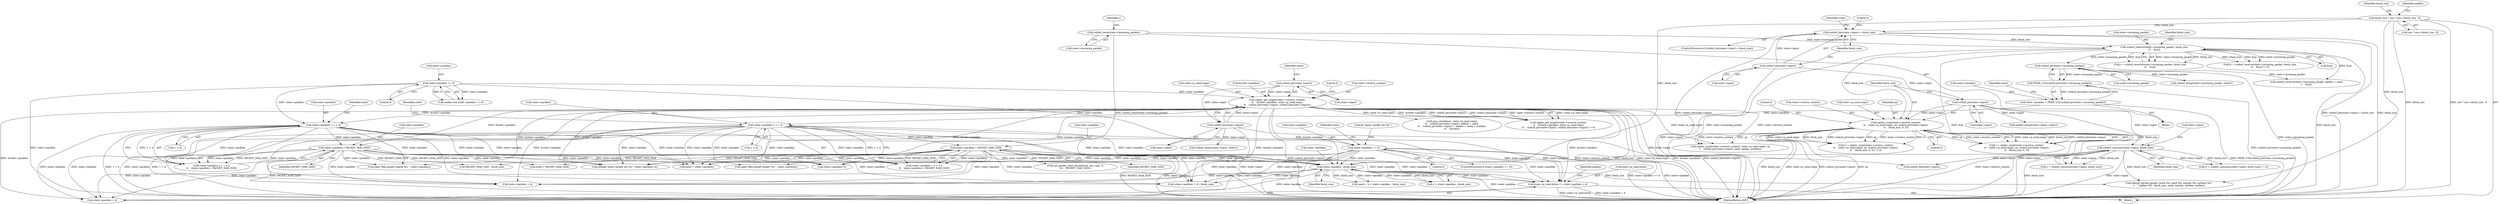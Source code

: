 digraph "0_mindrot_28652bca29046f62c7045e933e6b931de1d16737_0@pointer" {
"1000765" [label="(Call,state->p_read.bytes += state->packlen + 4)"];
"1000259" [label="(Call,cipher_get_length(state->receive_context,\n\t\t    &state->packlen, state->p_read.seqnr,\n\t\t    sshbuf_ptr(state->input), sshbuf_len(state->input)))"];
"1000251" [label="(Call,state->packlen == 0)"];
"1000272" [label="(Call,sshbuf_ptr(state->input))"];
"1000276" [label="(Call,sshbuf_len(state->input))"];
"1000466" [label="(Call,state->packlen - block_size)"];
"1000285" [label="(Call,state->packlen < 1 + 4)"];
"1000292" [label="(Call,state->packlen > PACKET_MAX_SIZE)"];
"1000392" [label="(Call,state->packlen < 1 + 4)"];
"1000381" [label="(Call,state->packlen = PEEK_U32(sshbuf_ptr(state->incoming_packet)))"];
"1000385" [label="(Call,PEEK_U32(sshbuf_ptr(state->incoming_packet)))"];
"1000386" [label="(Call,sshbuf_ptr(state->incoming_packet))"];
"1000349" [label="(Call,sshbuf_reserve(state->incoming_packet, block_size,\n\t\t    &cp))"];
"1000341" [label="(Call,sshbuf_reset(state->incoming_packet))"];
"1000333" [label="(Call,sshbuf_len(state->input) < block_size)"];
"1000334" [label="(Call,sshbuf_len(state->input))"];
"1000224" [label="(Call,block_size = enc ? enc->block_size : 8)"];
"1000399" [label="(Call,state->packlen > PACKET_MAX_SIZE)"];
"1000326" [label="(Call,state->packlen == 0)"];
"1000437" [label="(Call,sshbuf_consume(state->input, block_size))"];
"1000372" [label="(Call,sshbuf_ptr(state->input))"];
"1000362" [label="(Call,cipher_crypt(state->receive_context,\n\t\t    state->p_send.seqnr, cp, sshbuf_ptr(state->input),\n\t\t    block_size, 0, 0))"];
"1000435" [label="(Call,r = sshbuf_consume(state->input, block_size))"];
"1000332" [label="(ControlStructure,if (sshbuf_len(state->input) < block_size))"];
"1000284" [label="(Call,state->packlen < 1 + 4 ||\n\t\t    state->packlen > PACKET_MAX_SIZE)"];
"1000347" [label="(Call,r = sshbuf_reserve(state->incoming_packet, block_size,\n\t\t    &cp))"];
"1000118" [label="(Block,)"];
"1000249" [label="(Call,aadlen && state->packlen == 0)"];
"1000225" [label="(Identifier,block_size)"];
"1000540" [label="(Call,mac_check(mac, state->p_read.seqnr,\n\t\t    sshbuf_ptr(state->input), aadlen + need,\n\t\t    sshbuf_ptr(state->input) + aadlen + need + authlen,\n\t\t    maclen))"];
"1000348" [label="(Identifier,r)"];
"1000331" [label="(Block,)"];
"1000499" [label="(Call,PACKET_MAX_SIZE - block_size)"];
"1000278" [label="(Identifier,state)"];
"1000289" [label="(Call,1 + 4)"];
"1001000" [label="(MethodReturn,RET)"];
"1000771" [label="(Call,state->packlen + 4)"];
"1000455" [label="(Call,need = state->packlen)"];
"1000472" [label="(Call,debug(\"partial packet: block %d, need %d, maclen %d, authlen %d,\"\n\t    \" aadlen %d\", block_size, need, maclen, authlen, aadlen))"];
"1000777" [label="(Identifier,padlen)"];
"1000259" [label="(Call,cipher_get_length(state->receive_context,\n\t\t    &state->packlen, state->p_read.seqnr,\n\t\t    sshbuf_ptr(state->input), sshbuf_len(state->input)))"];
"1000333" [label="(Call,sshbuf_len(state->input) < block_size)"];
"1000371" [label="(Identifier,cp)"];
"1000759" [label="(Call,state->packlen + 4)"];
"1000381" [label="(Call,state->packlen = PEEK_U32(sshbuf_ptr(state->incoming_packet)))"];
"1000343" [label="(Identifier,state)"];
"1000292" [label="(Call,state->packlen > PACKET_MAX_SIZE)"];
"1000377" [label="(Literal,0)"];
"1000445" [label="(Call,debug(\"input: packet len %u\", state->packlen+4))"];
"1000394" [label="(Identifier,state)"];
"1000280" [label="(Literal,0)"];
"1000403" [label="(Identifier,PACKET_MAX_SIZE)"];
"1000393" [label="(Call,state->packlen)"];
"1000446" [label="(Literal,\"input: packet len %u\")"];
"1000303" [label="(Call,logit(\"Bad packet length %u.\", state->packlen))"];
"1000325" [label="(ControlStructure,if (state->packlen == 0))"];
"1000758" [label="(Call,(state->packlen + 4) / block_size)"];
"1000434" [label="(Call,(r = sshbuf_consume(state->input, block_size)) != 0)"];
"1000466" [label="(Call,state->packlen - block_size)"];
"1000766" [label="(Call,state->p_read.bytes)"];
"1000470" [label="(Identifier,block_size)"];
"1000335" [label="(Call,state->input)"];
"1000226" [label="(Call,enc ? enc->block_size : 8)"];
"1000462" [label="(Call,need = 4 + state->packlen - block_size)"];
"1000334" [label="(Call,sshbuf_len(state->input))"];
"1000438" [label="(Call,state->input)"];
"1000285" [label="(Call,state->packlen < 1 + 4)"];
"1000277" [label="(Call,state->input)"];
"1000504" [label="(Call,sshbuf_len(state->input))"];
"1000376" [label="(Identifier,block_size)"];
"1000392" [label="(Call,state->packlen < 1 + 4)"];
"1000441" [label="(Identifier,block_size)"];
"1000260" [label="(Call,state->receive_context)"];
"1000273" [label="(Call,state->input)"];
"1000251" [label="(Call,state->packlen == 0)"];
"1000233" [label="(Identifier,aadlen)"];
"1000363" [label="(Call,state->receive_context)"];
"1000385" [label="(Call,PEEK_U32(sshbuf_ptr(state->incoming_packet)))"];
"1000362" [label="(Call,cipher_crypt(state->receive_context,\n\t\t    state->p_send.seqnr, cp, sshbuf_ptr(state->input),\n\t\t    block_size, 0, 0))"];
"1000400" [label="(Call,state->packlen)"];
"1000330" [label="(Literal,0)"];
"1000366" [label="(Call,state->p_send.seqnr)"];
"1000326" [label="(Call,state->packlen == 0)"];
"1000267" [label="(Call,state->p_read.seqnr)"];
"1000391" [label="(Call,state->packlen < 1 + 4 ||\n\t\t    state->packlen > PACKET_MAX_SIZE)"];
"1000360" [label="(Call,r = cipher_crypt(state->receive_context,\n\t\t    state->p_send.seqnr, cp, sshbuf_ptr(state->input),\n\t\t    block_size, 0, 0))"];
"1000341" [label="(Call,sshbuf_reset(state->incoming_packet))"];
"1000350" [label="(Call,state->incoming_packet)"];
"1000382" [label="(Call,state->packlen)"];
"1000399" [label="(Call,state->packlen > PACKET_MAX_SIZE)"];
"1000298" [label="(Call,sshbuf_dump(state->input, stderr))"];
"1000272" [label="(Call,sshbuf_ptr(state->input))"];
"1000258" [label="(Call,cipher_get_length(state->receive_context,\n\t\t    &state->packlen, state->p_read.seqnr,\n\t\t    sshbuf_ptr(state->input), sshbuf_len(state->input)) != 0)"];
"1000349" [label="(Call,sshbuf_reserve(state->incoming_packet, block_size,\n\t\t    &cp))"];
"1000346" [label="(Call,(r = sshbuf_reserve(state->incoming_packet, block_size,\n\t\t    &cp)) != 0)"];
"1000276" [label="(Call,sshbuf_len(state->input))"];
"1000401" [label="(Identifier,state)"];
"1000373" [label="(Call,state->input)"];
"1000593" [label="(Call,cipher_crypt(state->receive_context, state->p_read.seqnr, cp,\n\t    sshbuf_ptr(state->input), need, aadlen, authlen))"];
"1000296" [label="(Identifier,PACKET_MAX_SIZE)"];
"1000263" [label="(Call,&state->packlen)"];
"1000437" [label="(Call,sshbuf_consume(state->input, block_size))"];
"1000293" [label="(Call,state->packlen)"];
"1000327" [label="(Call,state->packlen)"];
"1000387" [label="(Call,state->incoming_packet)"];
"1000464" [label="(Call,4 + state->packlen - block_size)"];
"1000336" [label="(Identifier,state)"];
"1000286" [label="(Call,state->packlen)"];
"1000252" [label="(Call,state->packlen)"];
"1000386" [label="(Call,sshbuf_ptr(state->incoming_packet))"];
"1000765" [label="(Call,state->p_read.bytes += state->packlen + 4)"];
"1000408" [label="(Call,sshbuf_dump(state->input, stderr))"];
"1000224" [label="(Call,block_size = enc ? enc->block_size : 8)"];
"1000354" [label="(Call,&cp)"];
"1000294" [label="(Identifier,state)"];
"1000338" [label="(Identifier,block_size)"];
"1000427" [label="(Call,ssh_packet_start_discard(ssh, enc, mac, 0,\n\t\t\t    PACKET_MAX_SIZE))"];
"1000447" [label="(Call,state->packlen+4)"];
"1000342" [label="(Call,state->incoming_packet)"];
"1000673" [label="(Call,need > PACKET_MAX_SIZE)"];
"1000372" [label="(Call,sshbuf_ptr(state->input))"];
"1000396" [label="(Call,1 + 4)"];
"1000467" [label="(Call,state->packlen)"];
"1000340" [label="(Literal,0)"];
"1000416" [label="(Call,sshbuf_dump(state->incoming_packet, stderr))"];
"1000359" [label="(Call,(r = cipher_crypt(state->receive_context,\n\t\t    state->p_send.seqnr, cp, sshbuf_ptr(state->input),\n\t\t    block_size, 0, 0)) != 0)"];
"1000578" [label="(Call,sshbuf_reserve(state->incoming_packet, aadlen + need,\n\t    &cp))"];
"1000353" [label="(Identifier,block_size)"];
"1000378" [label="(Literal,0)"];
"1000421" [label="(Call,logit(\"Bad packet length %u.\", state->packlen))"];
"1000255" [label="(Literal,0)"];
"1000765" -> "1000118"  [label="AST: "];
"1000765" -> "1000771"  [label="CFG: "];
"1000766" -> "1000765"  [label="AST: "];
"1000771" -> "1000765"  [label="AST: "];
"1000777" -> "1000765"  [label="CFG: "];
"1000765" -> "1001000"  [label="DDG: state->p_read.bytes"];
"1000765" -> "1001000"  [label="DDG: state->packlen + 4"];
"1000259" -> "1000765"  [label="DDG: &state->packlen"];
"1000466" -> "1000765"  [label="DDG: state->packlen"];
"1000285" -> "1000765"  [label="DDG: state->packlen"];
"1000292" -> "1000765"  [label="DDG: state->packlen"];
"1000392" -> "1000765"  [label="DDG: state->packlen"];
"1000399" -> "1000765"  [label="DDG: state->packlen"];
"1000326" -> "1000765"  [label="DDG: state->packlen"];
"1000259" -> "1000258"  [label="AST: "];
"1000259" -> "1000276"  [label="CFG: "];
"1000260" -> "1000259"  [label="AST: "];
"1000263" -> "1000259"  [label="AST: "];
"1000267" -> "1000259"  [label="AST: "];
"1000272" -> "1000259"  [label="AST: "];
"1000276" -> "1000259"  [label="AST: "];
"1000280" -> "1000259"  [label="CFG: "];
"1000259" -> "1001000"  [label="DDG: state->receive_context"];
"1000259" -> "1001000"  [label="DDG: state->p_read.seqnr"];
"1000259" -> "1001000"  [label="DDG: &state->packlen"];
"1000259" -> "1001000"  [label="DDG: sshbuf_len(state->input)"];
"1000259" -> "1001000"  [label="DDG: sshbuf_ptr(state->input)"];
"1000259" -> "1000258"  [label="DDG: state->p_read.seqnr"];
"1000259" -> "1000258"  [label="DDG: &state->packlen"];
"1000259" -> "1000258"  [label="DDG: sshbuf_ptr(state->input)"];
"1000259" -> "1000258"  [label="DDG: sshbuf_len(state->input)"];
"1000259" -> "1000258"  [label="DDG: state->receive_context"];
"1000251" -> "1000259"  [label="DDG: state->packlen"];
"1000272" -> "1000259"  [label="DDG: state->input"];
"1000276" -> "1000259"  [label="DDG: state->input"];
"1000259" -> "1000285"  [label="DDG: &state->packlen"];
"1000259" -> "1000292"  [label="DDG: &state->packlen"];
"1000259" -> "1000303"  [label="DDG: &state->packlen"];
"1000259" -> "1000445"  [label="DDG: &state->packlen"];
"1000259" -> "1000447"  [label="DDG: &state->packlen"];
"1000259" -> "1000455"  [label="DDG: &state->packlen"];
"1000259" -> "1000466"  [label="DDG: &state->packlen"];
"1000259" -> "1000540"  [label="DDG: state->p_read.seqnr"];
"1000259" -> "1000593"  [label="DDG: state->receive_context"];
"1000259" -> "1000593"  [label="DDG: state->p_read.seqnr"];
"1000259" -> "1000758"  [label="DDG: &state->packlen"];
"1000259" -> "1000759"  [label="DDG: &state->packlen"];
"1000259" -> "1000771"  [label="DDG: &state->packlen"];
"1000251" -> "1000249"  [label="AST: "];
"1000251" -> "1000255"  [label="CFG: "];
"1000252" -> "1000251"  [label="AST: "];
"1000255" -> "1000251"  [label="AST: "];
"1000249" -> "1000251"  [label="CFG: "];
"1000251" -> "1001000"  [label="DDG: state->packlen"];
"1000251" -> "1000249"  [label="DDG: state->packlen"];
"1000251" -> "1000249"  [label="DDG: 0"];
"1000251" -> "1000285"  [label="DDG: state->packlen"];
"1000251" -> "1000326"  [label="DDG: state->packlen"];
"1000272" -> "1000273"  [label="CFG: "];
"1000273" -> "1000272"  [label="AST: "];
"1000278" -> "1000272"  [label="CFG: "];
"1000272" -> "1000276"  [label="DDG: state->input"];
"1000276" -> "1000277"  [label="CFG: "];
"1000277" -> "1000276"  [label="AST: "];
"1000276" -> "1001000"  [label="DDG: state->input"];
"1000276" -> "1000298"  [label="DDG: state->input"];
"1000276" -> "1000504"  [label="DDG: state->input"];
"1000466" -> "1000464"  [label="AST: "];
"1000466" -> "1000470"  [label="CFG: "];
"1000467" -> "1000466"  [label="AST: "];
"1000470" -> "1000466"  [label="AST: "];
"1000464" -> "1000466"  [label="CFG: "];
"1000466" -> "1001000"  [label="DDG: state->packlen"];
"1000466" -> "1000462"  [label="DDG: state->packlen"];
"1000466" -> "1000462"  [label="DDG: block_size"];
"1000466" -> "1000464"  [label="DDG: state->packlen"];
"1000466" -> "1000464"  [label="DDG: block_size"];
"1000285" -> "1000466"  [label="DDG: state->packlen"];
"1000292" -> "1000466"  [label="DDG: state->packlen"];
"1000392" -> "1000466"  [label="DDG: state->packlen"];
"1000399" -> "1000466"  [label="DDG: state->packlen"];
"1000326" -> "1000466"  [label="DDG: state->packlen"];
"1000224" -> "1000466"  [label="DDG: block_size"];
"1000437" -> "1000466"  [label="DDG: block_size"];
"1000466" -> "1000472"  [label="DDG: block_size"];
"1000466" -> "1000758"  [label="DDG: state->packlen"];
"1000466" -> "1000759"  [label="DDG: state->packlen"];
"1000466" -> "1000771"  [label="DDG: state->packlen"];
"1000285" -> "1000284"  [label="AST: "];
"1000285" -> "1000289"  [label="CFG: "];
"1000286" -> "1000285"  [label="AST: "];
"1000289" -> "1000285"  [label="AST: "];
"1000294" -> "1000285"  [label="CFG: "];
"1000284" -> "1000285"  [label="CFG: "];
"1000285" -> "1001000"  [label="DDG: 1 + 4"];
"1000285" -> "1000284"  [label="DDG: state->packlen"];
"1000285" -> "1000284"  [label="DDG: 1 + 4"];
"1000285" -> "1000292"  [label="DDG: state->packlen"];
"1000285" -> "1000303"  [label="DDG: state->packlen"];
"1000285" -> "1000445"  [label="DDG: state->packlen"];
"1000285" -> "1000447"  [label="DDG: state->packlen"];
"1000285" -> "1000455"  [label="DDG: state->packlen"];
"1000285" -> "1000758"  [label="DDG: state->packlen"];
"1000285" -> "1000759"  [label="DDG: state->packlen"];
"1000285" -> "1000771"  [label="DDG: state->packlen"];
"1000292" -> "1000284"  [label="AST: "];
"1000292" -> "1000296"  [label="CFG: "];
"1000293" -> "1000292"  [label="AST: "];
"1000296" -> "1000292"  [label="AST: "];
"1000284" -> "1000292"  [label="CFG: "];
"1000292" -> "1001000"  [label="DDG: PACKET_MAX_SIZE"];
"1000292" -> "1000284"  [label="DDG: state->packlen"];
"1000292" -> "1000284"  [label="DDG: PACKET_MAX_SIZE"];
"1000292" -> "1000303"  [label="DDG: state->packlen"];
"1000292" -> "1000445"  [label="DDG: state->packlen"];
"1000292" -> "1000447"  [label="DDG: state->packlen"];
"1000292" -> "1000455"  [label="DDG: state->packlen"];
"1000292" -> "1000499"  [label="DDG: PACKET_MAX_SIZE"];
"1000292" -> "1000673"  [label="DDG: PACKET_MAX_SIZE"];
"1000292" -> "1000758"  [label="DDG: state->packlen"];
"1000292" -> "1000759"  [label="DDG: state->packlen"];
"1000292" -> "1000771"  [label="DDG: state->packlen"];
"1000392" -> "1000391"  [label="AST: "];
"1000392" -> "1000396"  [label="CFG: "];
"1000393" -> "1000392"  [label="AST: "];
"1000396" -> "1000392"  [label="AST: "];
"1000401" -> "1000392"  [label="CFG: "];
"1000391" -> "1000392"  [label="CFG: "];
"1000392" -> "1001000"  [label="DDG: 1 + 4"];
"1000392" -> "1001000"  [label="DDG: state->packlen"];
"1000392" -> "1000391"  [label="DDG: state->packlen"];
"1000392" -> "1000391"  [label="DDG: 1 + 4"];
"1000381" -> "1000392"  [label="DDG: state->packlen"];
"1000392" -> "1000399"  [label="DDG: state->packlen"];
"1000392" -> "1000421"  [label="DDG: state->packlen"];
"1000392" -> "1000445"  [label="DDG: state->packlen"];
"1000392" -> "1000447"  [label="DDG: state->packlen"];
"1000392" -> "1000455"  [label="DDG: state->packlen"];
"1000392" -> "1000758"  [label="DDG: state->packlen"];
"1000392" -> "1000759"  [label="DDG: state->packlen"];
"1000392" -> "1000771"  [label="DDG: state->packlen"];
"1000381" -> "1000331"  [label="AST: "];
"1000381" -> "1000385"  [label="CFG: "];
"1000382" -> "1000381"  [label="AST: "];
"1000385" -> "1000381"  [label="AST: "];
"1000394" -> "1000381"  [label="CFG: "];
"1000381" -> "1001000"  [label="DDG: PEEK_U32(sshbuf_ptr(state->incoming_packet))"];
"1000385" -> "1000381"  [label="DDG: sshbuf_ptr(state->incoming_packet)"];
"1000385" -> "1000386"  [label="CFG: "];
"1000386" -> "1000385"  [label="AST: "];
"1000385" -> "1001000"  [label="DDG: sshbuf_ptr(state->incoming_packet)"];
"1000386" -> "1000385"  [label="DDG: state->incoming_packet"];
"1000386" -> "1000387"  [label="CFG: "];
"1000387" -> "1000386"  [label="AST: "];
"1000386" -> "1001000"  [label="DDG: state->incoming_packet"];
"1000349" -> "1000386"  [label="DDG: state->incoming_packet"];
"1000386" -> "1000416"  [label="DDG: state->incoming_packet"];
"1000386" -> "1000578"  [label="DDG: state->incoming_packet"];
"1000349" -> "1000347"  [label="AST: "];
"1000349" -> "1000354"  [label="CFG: "];
"1000350" -> "1000349"  [label="AST: "];
"1000353" -> "1000349"  [label="AST: "];
"1000354" -> "1000349"  [label="AST: "];
"1000347" -> "1000349"  [label="CFG: "];
"1000349" -> "1001000"  [label="DDG: block_size"];
"1000349" -> "1001000"  [label="DDG: state->incoming_packet"];
"1000349" -> "1001000"  [label="DDG: &cp"];
"1000349" -> "1000346"  [label="DDG: state->incoming_packet"];
"1000349" -> "1000346"  [label="DDG: block_size"];
"1000349" -> "1000346"  [label="DDG: &cp"];
"1000349" -> "1000347"  [label="DDG: state->incoming_packet"];
"1000349" -> "1000347"  [label="DDG: block_size"];
"1000349" -> "1000347"  [label="DDG: &cp"];
"1000341" -> "1000349"  [label="DDG: state->incoming_packet"];
"1000333" -> "1000349"  [label="DDG: block_size"];
"1000349" -> "1000362"  [label="DDG: block_size"];
"1000349" -> "1000578"  [label="DDG: &cp"];
"1000341" -> "1000331"  [label="AST: "];
"1000341" -> "1000342"  [label="CFG: "];
"1000342" -> "1000341"  [label="AST: "];
"1000348" -> "1000341"  [label="CFG: "];
"1000341" -> "1001000"  [label="DDG: sshbuf_reset(state->incoming_packet)"];
"1000333" -> "1000332"  [label="AST: "];
"1000333" -> "1000338"  [label="CFG: "];
"1000334" -> "1000333"  [label="AST: "];
"1000338" -> "1000333"  [label="AST: "];
"1000340" -> "1000333"  [label="CFG: "];
"1000343" -> "1000333"  [label="CFG: "];
"1000333" -> "1001000"  [label="DDG: sshbuf_len(state->input)"];
"1000333" -> "1001000"  [label="DDG: sshbuf_len(state->input) < block_size"];
"1000333" -> "1001000"  [label="DDG: block_size"];
"1000334" -> "1000333"  [label="DDG: state->input"];
"1000224" -> "1000333"  [label="DDG: block_size"];
"1000334" -> "1000335"  [label="CFG: "];
"1000335" -> "1000334"  [label="AST: "];
"1000338" -> "1000334"  [label="CFG: "];
"1000334" -> "1001000"  [label="DDG: state->input"];
"1000334" -> "1000372"  [label="DDG: state->input"];
"1000224" -> "1000118"  [label="AST: "];
"1000224" -> "1000226"  [label="CFG: "];
"1000225" -> "1000224"  [label="AST: "];
"1000226" -> "1000224"  [label="AST: "];
"1000233" -> "1000224"  [label="CFG: "];
"1000224" -> "1001000"  [label="DDG: block_size"];
"1000224" -> "1001000"  [label="DDG: enc ? enc->block_size : 8"];
"1000224" -> "1000472"  [label="DDG: block_size"];
"1000399" -> "1000391"  [label="AST: "];
"1000399" -> "1000403"  [label="CFG: "];
"1000400" -> "1000399"  [label="AST: "];
"1000403" -> "1000399"  [label="AST: "];
"1000391" -> "1000399"  [label="CFG: "];
"1000399" -> "1001000"  [label="DDG: PACKET_MAX_SIZE"];
"1000399" -> "1001000"  [label="DDG: state->packlen"];
"1000399" -> "1000391"  [label="DDG: state->packlen"];
"1000399" -> "1000391"  [label="DDG: PACKET_MAX_SIZE"];
"1000399" -> "1000421"  [label="DDG: state->packlen"];
"1000399" -> "1000427"  [label="DDG: PACKET_MAX_SIZE"];
"1000399" -> "1000445"  [label="DDG: state->packlen"];
"1000399" -> "1000447"  [label="DDG: state->packlen"];
"1000399" -> "1000455"  [label="DDG: state->packlen"];
"1000399" -> "1000499"  [label="DDG: PACKET_MAX_SIZE"];
"1000399" -> "1000673"  [label="DDG: PACKET_MAX_SIZE"];
"1000399" -> "1000758"  [label="DDG: state->packlen"];
"1000399" -> "1000759"  [label="DDG: state->packlen"];
"1000399" -> "1000771"  [label="DDG: state->packlen"];
"1000326" -> "1000325"  [label="AST: "];
"1000326" -> "1000330"  [label="CFG: "];
"1000327" -> "1000326"  [label="AST: "];
"1000330" -> "1000326"  [label="AST: "];
"1000336" -> "1000326"  [label="CFG: "];
"1000446" -> "1000326"  [label="CFG: "];
"1000326" -> "1001000"  [label="DDG: state->packlen == 0"];
"1000326" -> "1001000"  [label="DDG: state->packlen"];
"1000326" -> "1000445"  [label="DDG: state->packlen"];
"1000326" -> "1000447"  [label="DDG: state->packlen"];
"1000326" -> "1000455"  [label="DDG: state->packlen"];
"1000326" -> "1000758"  [label="DDG: state->packlen"];
"1000326" -> "1000759"  [label="DDG: state->packlen"];
"1000326" -> "1000771"  [label="DDG: state->packlen"];
"1000437" -> "1000435"  [label="AST: "];
"1000437" -> "1000441"  [label="CFG: "];
"1000438" -> "1000437"  [label="AST: "];
"1000441" -> "1000437"  [label="AST: "];
"1000435" -> "1000437"  [label="CFG: "];
"1000437" -> "1001000"  [label="DDG: state->input"];
"1000437" -> "1001000"  [label="DDG: block_size"];
"1000437" -> "1000434"  [label="DDG: state->input"];
"1000437" -> "1000434"  [label="DDG: block_size"];
"1000437" -> "1000435"  [label="DDG: state->input"];
"1000437" -> "1000435"  [label="DDG: block_size"];
"1000372" -> "1000437"  [label="DDG: state->input"];
"1000362" -> "1000437"  [label="DDG: block_size"];
"1000437" -> "1000472"  [label="DDG: block_size"];
"1000437" -> "1000504"  [label="DDG: state->input"];
"1000372" -> "1000362"  [label="AST: "];
"1000372" -> "1000373"  [label="CFG: "];
"1000373" -> "1000372"  [label="AST: "];
"1000376" -> "1000372"  [label="CFG: "];
"1000372" -> "1001000"  [label="DDG: state->input"];
"1000372" -> "1000362"  [label="DDG: state->input"];
"1000372" -> "1000408"  [label="DDG: state->input"];
"1000362" -> "1000360"  [label="AST: "];
"1000362" -> "1000378"  [label="CFG: "];
"1000363" -> "1000362"  [label="AST: "];
"1000366" -> "1000362"  [label="AST: "];
"1000371" -> "1000362"  [label="AST: "];
"1000376" -> "1000362"  [label="AST: "];
"1000377" -> "1000362"  [label="AST: "];
"1000378" -> "1000362"  [label="AST: "];
"1000360" -> "1000362"  [label="CFG: "];
"1000362" -> "1001000"  [label="DDG: block_size"];
"1000362" -> "1001000"  [label="DDG: state->p_send.seqnr"];
"1000362" -> "1001000"  [label="DDG: sshbuf_ptr(state->input)"];
"1000362" -> "1001000"  [label="DDG: cp"];
"1000362" -> "1001000"  [label="DDG: state->receive_context"];
"1000362" -> "1000359"  [label="DDG: cp"];
"1000362" -> "1000359"  [label="DDG: state->receive_context"];
"1000362" -> "1000359"  [label="DDG: 0"];
"1000362" -> "1000359"  [label="DDG: state->p_send.seqnr"];
"1000362" -> "1000359"  [label="DDG: block_size"];
"1000362" -> "1000359"  [label="DDG: sshbuf_ptr(state->input)"];
"1000362" -> "1000360"  [label="DDG: cp"];
"1000362" -> "1000360"  [label="DDG: state->receive_context"];
"1000362" -> "1000360"  [label="DDG: 0"];
"1000362" -> "1000360"  [label="DDG: state->p_send.seqnr"];
"1000362" -> "1000360"  [label="DDG: block_size"];
"1000362" -> "1000360"  [label="DDG: sshbuf_ptr(state->input)"];
"1000362" -> "1000593"  [label="DDG: state->receive_context"];
"1000362" -> "1000593"  [label="DDG: cp"];
}
